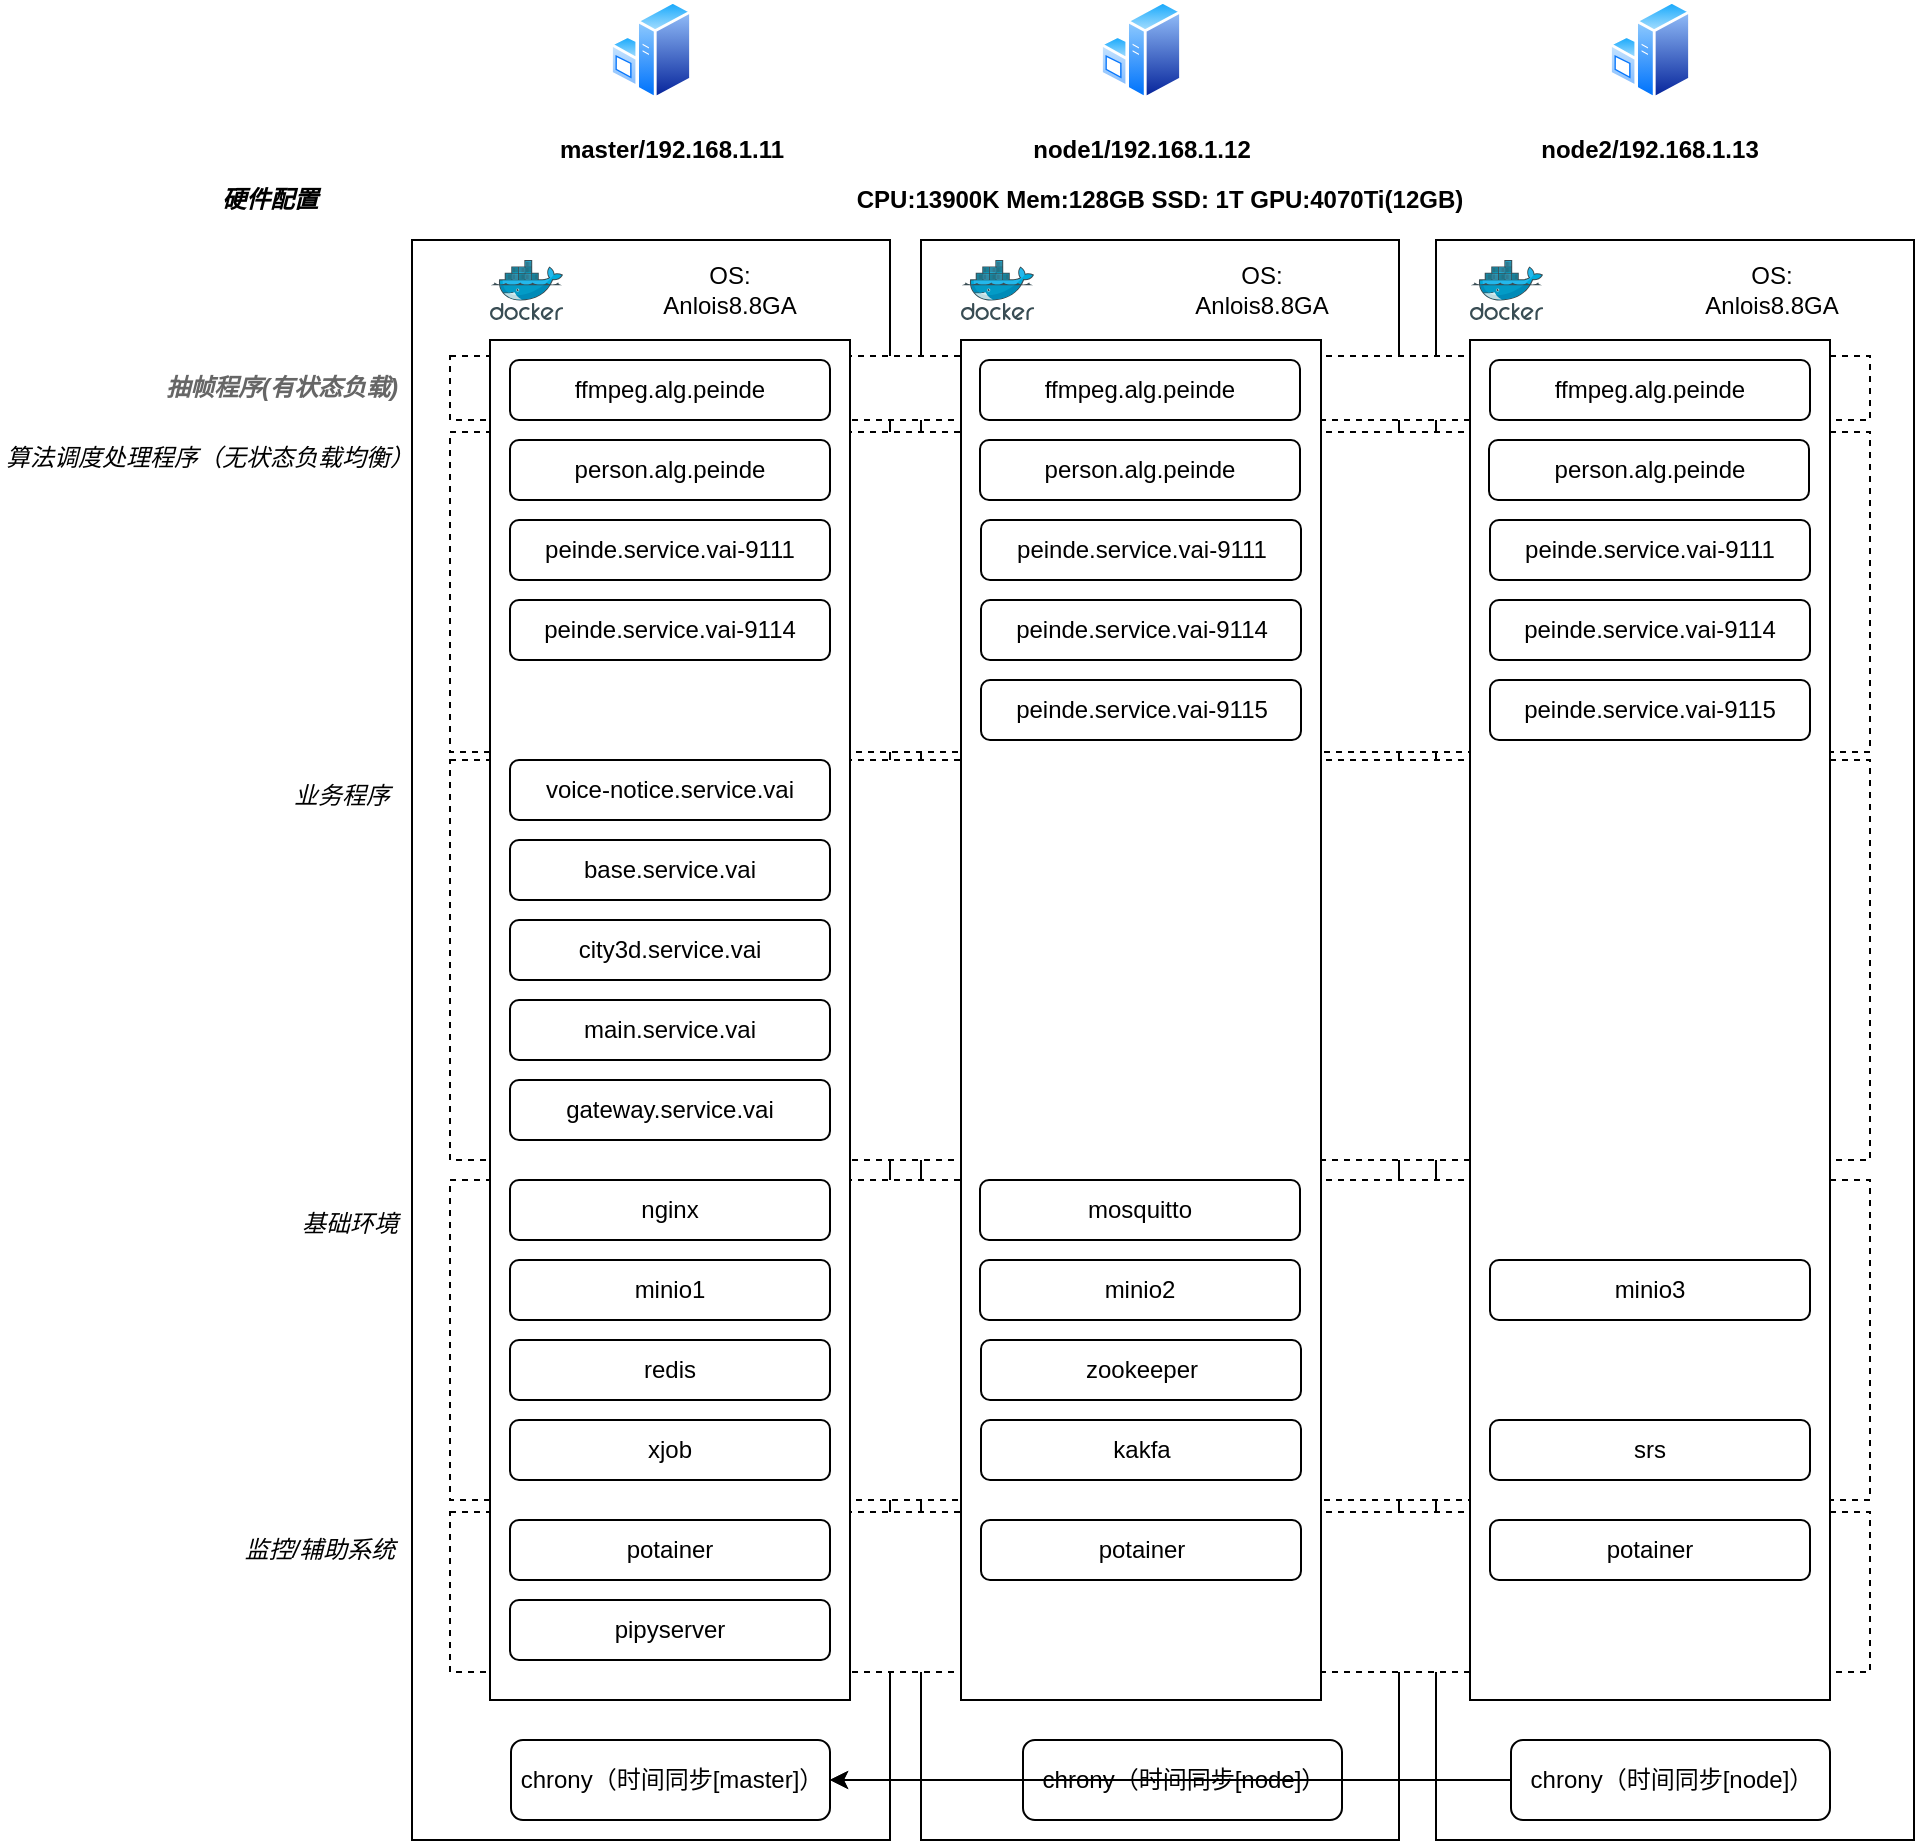 <mxfile version="21.6.8" type="github">
  <diagram name="Page-1" id="XHnx7GiShQzO20-7YMqX">
    <mxGraphModel dx="2284" dy="750" grid="1" gridSize="10" guides="1" tooltips="1" connect="1" arrows="1" fold="1" page="1" pageScale="1" pageWidth="850" pageHeight="1100" math="0" shadow="0">
      <root>
        <mxCell id="0" />
        <mxCell id="1" parent="0" />
        <mxCell id="_41Iq6OzP9S5sfrPNSl_-64" value="" style="rounded=0;whiteSpace=wrap;html=1;" vertex="1" parent="1">
          <mxGeometry x="473" y="240" width="239" height="800" as="geometry" />
        </mxCell>
        <mxCell id="_41Iq6OzP9S5sfrPNSl_-60" value="" style="rounded=0;whiteSpace=wrap;html=1;" vertex="1" parent="1">
          <mxGeometry x="215.5" y="240" width="239" height="800" as="geometry" />
        </mxCell>
        <mxCell id="_41Iq6OzP9S5sfrPNSl_-51" value="" style="rounded=0;whiteSpace=wrap;html=1;" vertex="1" parent="1">
          <mxGeometry x="-39" y="240" width="239" height="800" as="geometry" />
        </mxCell>
        <mxCell id="_41Iq6OzP9S5sfrPNSl_-57" value="" style="rounded=0;whiteSpace=wrap;html=1;dashed=1;" vertex="1" parent="1">
          <mxGeometry x="-20" y="876" width="710" height="80" as="geometry" />
        </mxCell>
        <mxCell id="_41Iq6OzP9S5sfrPNSl_-49" value="" style="rounded=0;whiteSpace=wrap;html=1;dashed=1;" vertex="1" parent="1">
          <mxGeometry x="-20" y="710" width="710" height="160" as="geometry" />
        </mxCell>
        <mxCell id="_41Iq6OzP9S5sfrPNSl_-47" value="" style="rounded=0;whiteSpace=wrap;html=1;dashed=1;" vertex="1" parent="1">
          <mxGeometry x="-20" y="500" width="710" height="200" as="geometry" />
        </mxCell>
        <mxCell id="_41Iq6OzP9S5sfrPNSl_-43" value="" style="rounded=0;whiteSpace=wrap;html=1;dashed=1;" vertex="1" parent="1">
          <mxGeometry x="-20" y="298" width="710" height="32" as="geometry" />
        </mxCell>
        <mxCell id="_41Iq6OzP9S5sfrPNSl_-45" value="" style="rounded=0;whiteSpace=wrap;html=1;dashed=1;" vertex="1" parent="1">
          <mxGeometry x="-20" y="336" width="710" height="160" as="geometry" />
        </mxCell>
        <mxCell id="_41Iq6OzP9S5sfrPNSl_-3" value="" style="rounded=0;whiteSpace=wrap;html=1;" vertex="1" parent="1">
          <mxGeometry y="290" width="180" height="680" as="geometry" />
        </mxCell>
        <mxCell id="_41Iq6OzP9S5sfrPNSl_-20" value="" style="rounded=0;whiteSpace=wrap;html=1;" vertex="1" parent="1">
          <mxGeometry x="235.5" y="290" width="180" height="680" as="geometry" />
        </mxCell>
        <mxCell id="_41Iq6OzP9S5sfrPNSl_-31" value="" style="rounded=0;whiteSpace=wrap;html=1;" vertex="1" parent="1">
          <mxGeometry x="490" y="290" width="180" height="680" as="geometry" />
        </mxCell>
        <mxCell id="PWhxvfO3s3oYaA7X_2O--1" value="" style="image;sketch=0;aspect=fixed;html=1;points=[];align=center;fontSize=12;image=img/lib/mscae/Docker.svg;" parent="1" vertex="1">
          <mxGeometry y="250" width="36.59" height="30" as="geometry" />
        </mxCell>
        <mxCell id="PWhxvfO3s3oYaA7X_2O--2" value="" style="image;aspect=fixed;perimeter=ellipsePerimeter;html=1;align=center;shadow=0;dashed=0;spacingTop=3;image=img/lib/active_directory/windows_server.svg;" parent="1" vertex="1">
          <mxGeometry x="60" y="120" width="41" height="50" as="geometry" />
        </mxCell>
        <mxCell id="PWhxvfO3s3oYaA7X_2O--3" value="" style="image;aspect=fixed;perimeter=ellipsePerimeter;html=1;align=center;shadow=0;dashed=0;spacingTop=3;image=img/lib/active_directory/windows_server.svg;" parent="1" vertex="1">
          <mxGeometry x="305" y="120" width="41" height="50" as="geometry" />
        </mxCell>
        <mxCell id="PWhxvfO3s3oYaA7X_2O--4" value="" style="image;aspect=fixed;perimeter=ellipsePerimeter;html=1;align=center;shadow=0;dashed=0;spacingTop=3;image=img/lib/active_directory/windows_server.svg;" parent="1" vertex="1">
          <mxGeometry x="559.5" y="120" width="41" height="50" as="geometry" />
        </mxCell>
        <mxCell id="PWhxvfO3s3oYaA7X_2O--5" value="master/192.168.1.11" style="text;html=1;strokeColor=none;fillColor=none;align=center;verticalAlign=middle;whiteSpace=wrap;rounded=0;fontStyle=1" parent="1" vertex="1">
          <mxGeometry x="5.5" y="180" width="169.5" height="30" as="geometry" />
        </mxCell>
        <mxCell id="_41Iq6OzP9S5sfrPNSl_-1" value="node1/192.168.1.12" style="text;html=1;strokeColor=none;fillColor=none;align=center;verticalAlign=middle;whiteSpace=wrap;rounded=0;fontStyle=1" vertex="1" parent="1">
          <mxGeometry x="295.5" y="180" width="60" height="30" as="geometry" />
        </mxCell>
        <mxCell id="_41Iq6OzP9S5sfrPNSl_-2" value="node2/192.168.1.13" style="text;html=1;strokeColor=none;fillColor=none;align=center;verticalAlign=middle;whiteSpace=wrap;rounded=0;fontStyle=1" vertex="1" parent="1">
          <mxGeometry x="550" y="180" width="60" height="30" as="geometry" />
        </mxCell>
        <mxCell id="_41Iq6OzP9S5sfrPNSl_-4" value="ffmpeg.alg.peinde" style="rounded=1;whiteSpace=wrap;html=1;" vertex="1" parent="1">
          <mxGeometry x="10" y="300" width="160" height="30" as="geometry" />
        </mxCell>
        <mxCell id="_41Iq6OzP9S5sfrPNSl_-5" value="person.alg.peinde" style="rounded=1;whiteSpace=wrap;html=1;" vertex="1" parent="1">
          <mxGeometry x="10" y="340" width="160" height="30" as="geometry" />
        </mxCell>
        <mxCell id="_41Iq6OzP9S5sfrPNSl_-6" value="peinde.service.vai-9111" style="rounded=1;whiteSpace=wrap;html=1;" vertex="1" parent="1">
          <mxGeometry x="10" y="380" width="160" height="30" as="geometry" />
        </mxCell>
        <mxCell id="_41Iq6OzP9S5sfrPNSl_-7" value="peinde.service.vai-9114" style="rounded=1;whiteSpace=wrap;html=1;" vertex="1" parent="1">
          <mxGeometry x="10" y="420" width="160" height="30" as="geometry" />
        </mxCell>
        <mxCell id="_41Iq6OzP9S5sfrPNSl_-9" value="voice-notice.service.vai" style="rounded=1;whiteSpace=wrap;html=1;" vertex="1" parent="1">
          <mxGeometry x="10" y="500" width="160" height="30" as="geometry" />
        </mxCell>
        <mxCell id="_41Iq6OzP9S5sfrPNSl_-10" value="base.service.vai" style="rounded=1;whiteSpace=wrap;html=1;" vertex="1" parent="1">
          <mxGeometry x="10" y="540" width="160" height="30" as="geometry" />
        </mxCell>
        <mxCell id="_41Iq6OzP9S5sfrPNSl_-11" value="city3d.service.vai" style="rounded=1;whiteSpace=wrap;html=1;" vertex="1" parent="1">
          <mxGeometry x="10" y="580" width="160" height="30" as="geometry" />
        </mxCell>
        <mxCell id="_41Iq6OzP9S5sfrPNSl_-12" value="main.service.vai" style="rounded=1;whiteSpace=wrap;html=1;" vertex="1" parent="1">
          <mxGeometry x="10" y="620" width="160" height="30" as="geometry" />
        </mxCell>
        <mxCell id="_41Iq6OzP9S5sfrPNSl_-13" value="gateway.service.vai" style="rounded=1;whiteSpace=wrap;html=1;" vertex="1" parent="1">
          <mxGeometry x="10" y="660" width="160" height="30" as="geometry" />
        </mxCell>
        <mxCell id="_41Iq6OzP9S5sfrPNSl_-14" value="nginx" style="rounded=1;whiteSpace=wrap;html=1;" vertex="1" parent="1">
          <mxGeometry x="10" y="710" width="160" height="30" as="geometry" />
        </mxCell>
        <mxCell id="_41Iq6OzP9S5sfrPNSl_-15" value="minio1" style="rounded=1;whiteSpace=wrap;html=1;" vertex="1" parent="1">
          <mxGeometry x="10" y="750" width="160" height="30" as="geometry" />
        </mxCell>
        <mxCell id="_41Iq6OzP9S5sfrPNSl_-16" value="redis" style="rounded=1;whiteSpace=wrap;html=1;" vertex="1" parent="1">
          <mxGeometry x="10" y="790" width="160" height="30" as="geometry" />
        </mxCell>
        <mxCell id="_41Iq6OzP9S5sfrPNSl_-17" value="xjob" style="rounded=1;whiteSpace=wrap;html=1;" vertex="1" parent="1">
          <mxGeometry x="10" y="830" width="160" height="30" as="geometry" />
        </mxCell>
        <mxCell id="_41Iq6OzP9S5sfrPNSl_-18" value="potainer" style="rounded=1;whiteSpace=wrap;html=1;" vertex="1" parent="1">
          <mxGeometry x="10" y="880" width="160" height="30" as="geometry" />
        </mxCell>
        <mxCell id="_41Iq6OzP9S5sfrPNSl_-21" value="ffmpeg.alg.peinde" style="rounded=1;whiteSpace=wrap;html=1;" vertex="1" parent="1">
          <mxGeometry x="245" y="300" width="160" height="30" as="geometry" />
        </mxCell>
        <mxCell id="_41Iq6OzP9S5sfrPNSl_-22" value="person.alg.peinde" style="rounded=1;whiteSpace=wrap;html=1;" vertex="1" parent="1">
          <mxGeometry x="245" y="340" width="160" height="30" as="geometry" />
        </mxCell>
        <mxCell id="_41Iq6OzP9S5sfrPNSl_-23" value="peinde.service.vai-9111" style="rounded=1;whiteSpace=wrap;html=1;" vertex="1" parent="1">
          <mxGeometry x="245.5" y="380" width="160" height="30" as="geometry" />
        </mxCell>
        <mxCell id="_41Iq6OzP9S5sfrPNSl_-24" value="peinde.service.vai-9114" style="rounded=1;whiteSpace=wrap;html=1;" vertex="1" parent="1">
          <mxGeometry x="245.5" y="420" width="160" height="30" as="geometry" />
        </mxCell>
        <mxCell id="_41Iq6OzP9S5sfrPNSl_-25" value="peinde.service.vai-9115" style="rounded=1;whiteSpace=wrap;html=1;" vertex="1" parent="1">
          <mxGeometry x="245.5" y="460" width="160" height="30" as="geometry" />
        </mxCell>
        <mxCell id="_41Iq6OzP9S5sfrPNSl_-26" value="minio2" style="rounded=1;whiteSpace=wrap;html=1;" vertex="1" parent="1">
          <mxGeometry x="245" y="750" width="160" height="30" as="geometry" />
        </mxCell>
        <mxCell id="_41Iq6OzP9S5sfrPNSl_-27" style="edgeStyle=orthogonalEdgeStyle;rounded=0;orthogonalLoop=1;jettySize=auto;html=1;exitX=0.5;exitY=1;exitDx=0;exitDy=0;" edge="1" parent="1" source="_41Iq6OzP9S5sfrPNSl_-26" target="_41Iq6OzP9S5sfrPNSl_-26">
          <mxGeometry relative="1" as="geometry" />
        </mxCell>
        <mxCell id="_41Iq6OzP9S5sfrPNSl_-28" value="mosquitto" style="rounded=1;whiteSpace=wrap;html=1;" vertex="1" parent="1">
          <mxGeometry x="245" y="710" width="160" height="30" as="geometry" />
        </mxCell>
        <mxCell id="_41Iq6OzP9S5sfrPNSl_-29" value="zookeeper" style="rounded=1;whiteSpace=wrap;html=1;" vertex="1" parent="1">
          <mxGeometry x="245.5" y="790" width="160" height="30" as="geometry" />
        </mxCell>
        <mxCell id="_41Iq6OzP9S5sfrPNSl_-30" value="kakfa" style="rounded=1;whiteSpace=wrap;html=1;" vertex="1" parent="1">
          <mxGeometry x="245.5" y="830" width="160" height="30" as="geometry" />
        </mxCell>
        <mxCell id="_41Iq6OzP9S5sfrPNSl_-32" value="ffmpeg.alg.peinde" style="rounded=1;whiteSpace=wrap;html=1;" vertex="1" parent="1">
          <mxGeometry x="500" y="300" width="160" height="30" as="geometry" />
        </mxCell>
        <mxCell id="_41Iq6OzP9S5sfrPNSl_-35" value="person.alg.peinde" style="rounded=1;whiteSpace=wrap;html=1;" vertex="1" parent="1">
          <mxGeometry x="499.5" y="340" width="160" height="30" as="geometry" />
        </mxCell>
        <mxCell id="_41Iq6OzP9S5sfrPNSl_-36" value="peinde.service.vai-9111" style="rounded=1;whiteSpace=wrap;html=1;" vertex="1" parent="1">
          <mxGeometry x="500" y="380" width="160" height="30" as="geometry" />
        </mxCell>
        <mxCell id="_41Iq6OzP9S5sfrPNSl_-37" value="peinde.service.vai-9114" style="rounded=1;whiteSpace=wrap;html=1;" vertex="1" parent="1">
          <mxGeometry x="500" y="420" width="160" height="30" as="geometry" />
        </mxCell>
        <mxCell id="_41Iq6OzP9S5sfrPNSl_-38" value="peinde.service.vai-9115" style="rounded=1;whiteSpace=wrap;html=1;" vertex="1" parent="1">
          <mxGeometry x="500" y="460" width="160" height="30" as="geometry" />
        </mxCell>
        <mxCell id="_41Iq6OzP9S5sfrPNSl_-39" value="" style="image;sketch=0;aspect=fixed;html=1;points=[];align=center;fontSize=12;image=img/lib/mscae/Docker.svg;" vertex="1" parent="1">
          <mxGeometry x="235.5" y="250" width="36.59" height="30" as="geometry" />
        </mxCell>
        <mxCell id="_41Iq6OzP9S5sfrPNSl_-40" value="" style="image;sketch=0;aspect=fixed;html=1;points=[];align=center;fontSize=12;image=img/lib/mscae/Docker.svg;" vertex="1" parent="1">
          <mxGeometry x="490" y="250" width="36.59" height="30" as="geometry" />
        </mxCell>
        <mxCell id="_41Iq6OzP9S5sfrPNSl_-41" value="minio3" style="rounded=1;whiteSpace=wrap;html=1;" vertex="1" parent="1">
          <mxGeometry x="500" y="750" width="160" height="30" as="geometry" />
        </mxCell>
        <mxCell id="_41Iq6OzP9S5sfrPNSl_-42" value="srs" style="rounded=1;whiteSpace=wrap;html=1;" vertex="1" parent="1">
          <mxGeometry x="500" y="830" width="160" height="30" as="geometry" />
        </mxCell>
        <mxCell id="_41Iq6OzP9S5sfrPNSl_-44" value="抽帧程序(有状态负载)" style="text;html=1;strokeColor=none;fillColor=none;align=center;verticalAlign=middle;whiteSpace=wrap;rounded=0;fontStyle=3;fontColor=#666666;" vertex="1" parent="1">
          <mxGeometry x="-174" y="300" width="140" height="28" as="geometry" />
        </mxCell>
        <mxCell id="_41Iq6OzP9S5sfrPNSl_-46" value="算法调度处理程序（无状态负载均衡）" style="text;html=1;strokeColor=none;fillColor=none;align=center;verticalAlign=middle;whiteSpace=wrap;rounded=0;fontStyle=2" vertex="1" parent="1">
          <mxGeometry x="-245" y="331" width="210" height="36" as="geometry" />
        </mxCell>
        <mxCell id="_41Iq6OzP9S5sfrPNSl_-48" value="业务程序" style="text;html=1;strokeColor=none;fillColor=none;align=center;verticalAlign=middle;whiteSpace=wrap;rounded=0;fontStyle=2" vertex="1" parent="1">
          <mxGeometry x="-179.5" y="500" width="210" height="36" as="geometry" />
        </mxCell>
        <mxCell id="_41Iq6OzP9S5sfrPNSl_-50" value="基础环境" style="text;html=1;strokeColor=none;fillColor=none;align=center;verticalAlign=middle;whiteSpace=wrap;rounded=0;fontStyle=2" vertex="1" parent="1">
          <mxGeometry x="-175.5" y="714" width="210" height="36" as="geometry" />
        </mxCell>
        <mxCell id="_41Iq6OzP9S5sfrPNSl_-52" value="chrony（时间同步[master]）" style="rounded=1;whiteSpace=wrap;html=1;" vertex="1" parent="1">
          <mxGeometry x="10.5" y="990" width="159.5" height="40" as="geometry" />
        </mxCell>
        <mxCell id="_41Iq6OzP9S5sfrPNSl_-53" value="pipyserver" style="rounded=1;whiteSpace=wrap;html=1;" vertex="1" parent="1">
          <mxGeometry x="10" y="920" width="160" height="30" as="geometry" />
        </mxCell>
        <mxCell id="_41Iq6OzP9S5sfrPNSl_-54" value="potainer" style="rounded=1;whiteSpace=wrap;html=1;" vertex="1" parent="1">
          <mxGeometry x="245.5" y="880" width="160" height="30" as="geometry" />
        </mxCell>
        <mxCell id="_41Iq6OzP9S5sfrPNSl_-56" value="potainer" style="rounded=1;whiteSpace=wrap;html=1;" vertex="1" parent="1">
          <mxGeometry x="500" y="880" width="160" height="30" as="geometry" />
        </mxCell>
        <mxCell id="_41Iq6OzP9S5sfrPNSl_-58" value="监控/辅助系统" style="text;html=1;strokeColor=none;fillColor=none;align=center;verticalAlign=middle;whiteSpace=wrap;rounded=0;fontStyle=2" vertex="1" parent="1">
          <mxGeometry x="-190" y="877" width="210" height="36" as="geometry" />
        </mxCell>
        <mxCell id="_41Iq6OzP9S5sfrPNSl_-59" value="OS: Anlois8.8GA" style="text;html=1;strokeColor=none;fillColor=none;align=center;verticalAlign=middle;whiteSpace=wrap;rounded=0;" vertex="1" parent="1">
          <mxGeometry x="80" y="250" width="80" height="30" as="geometry" />
        </mxCell>
        <mxCell id="_41Iq6OzP9S5sfrPNSl_-61" value="OS: Anlois8.8GA" style="text;html=1;strokeColor=none;fillColor=none;align=center;verticalAlign=middle;whiteSpace=wrap;rounded=0;" vertex="1" parent="1">
          <mxGeometry x="346" y="250" width="80" height="30" as="geometry" />
        </mxCell>
        <mxCell id="_41Iq6OzP9S5sfrPNSl_-63" style="edgeStyle=orthogonalEdgeStyle;rounded=0;orthogonalLoop=1;jettySize=auto;html=1;" edge="1" parent="1" source="_41Iq6OzP9S5sfrPNSl_-62" target="_41Iq6OzP9S5sfrPNSl_-52">
          <mxGeometry relative="1" as="geometry" />
        </mxCell>
        <mxCell id="_41Iq6OzP9S5sfrPNSl_-62" value="chrony（时间同步[node]）" style="rounded=1;whiteSpace=wrap;html=1;" vertex="1" parent="1">
          <mxGeometry x="266.5" y="990" width="159.5" height="40" as="geometry" />
        </mxCell>
        <mxCell id="_41Iq6OzP9S5sfrPNSl_-65" value="OS: Anlois8.8GA" style="text;html=1;strokeColor=none;fillColor=none;align=center;verticalAlign=middle;whiteSpace=wrap;rounded=0;" vertex="1" parent="1">
          <mxGeometry x="600.5" y="250" width="80" height="30" as="geometry" />
        </mxCell>
        <mxCell id="_41Iq6OzP9S5sfrPNSl_-67" style="edgeStyle=orthogonalEdgeStyle;rounded=0;orthogonalLoop=1;jettySize=auto;html=1;" edge="1" parent="1" source="_41Iq6OzP9S5sfrPNSl_-66" target="_41Iq6OzP9S5sfrPNSl_-52">
          <mxGeometry relative="1" as="geometry" />
        </mxCell>
        <mxCell id="_41Iq6OzP9S5sfrPNSl_-66" value="chrony（时间同步[node]）" style="rounded=1;whiteSpace=wrap;html=1;" vertex="1" parent="1">
          <mxGeometry x="510.5" y="990" width="159.5" height="40" as="geometry" />
        </mxCell>
        <mxCell id="_41Iq6OzP9S5sfrPNSl_-71" value="CPU:13900K Mem:128GB SSD: 1T GPU:4070Ti(12GB)" style="text;html=1;strokeColor=none;fillColor=none;align=center;verticalAlign=middle;whiteSpace=wrap;rounded=0;fontStyle=1" vertex="1" parent="1">
          <mxGeometry x="-40" y="200" width="750" height="40" as="geometry" />
        </mxCell>
        <mxCell id="_41Iq6OzP9S5sfrPNSl_-72" value="硬件配置" style="text;html=1;strokeColor=none;fillColor=none;align=center;verticalAlign=middle;whiteSpace=wrap;rounded=0;fontStyle=3" vertex="1" parent="1">
          <mxGeometry x="-180" y="206" width="140" height="28" as="geometry" />
        </mxCell>
      </root>
    </mxGraphModel>
  </diagram>
</mxfile>
